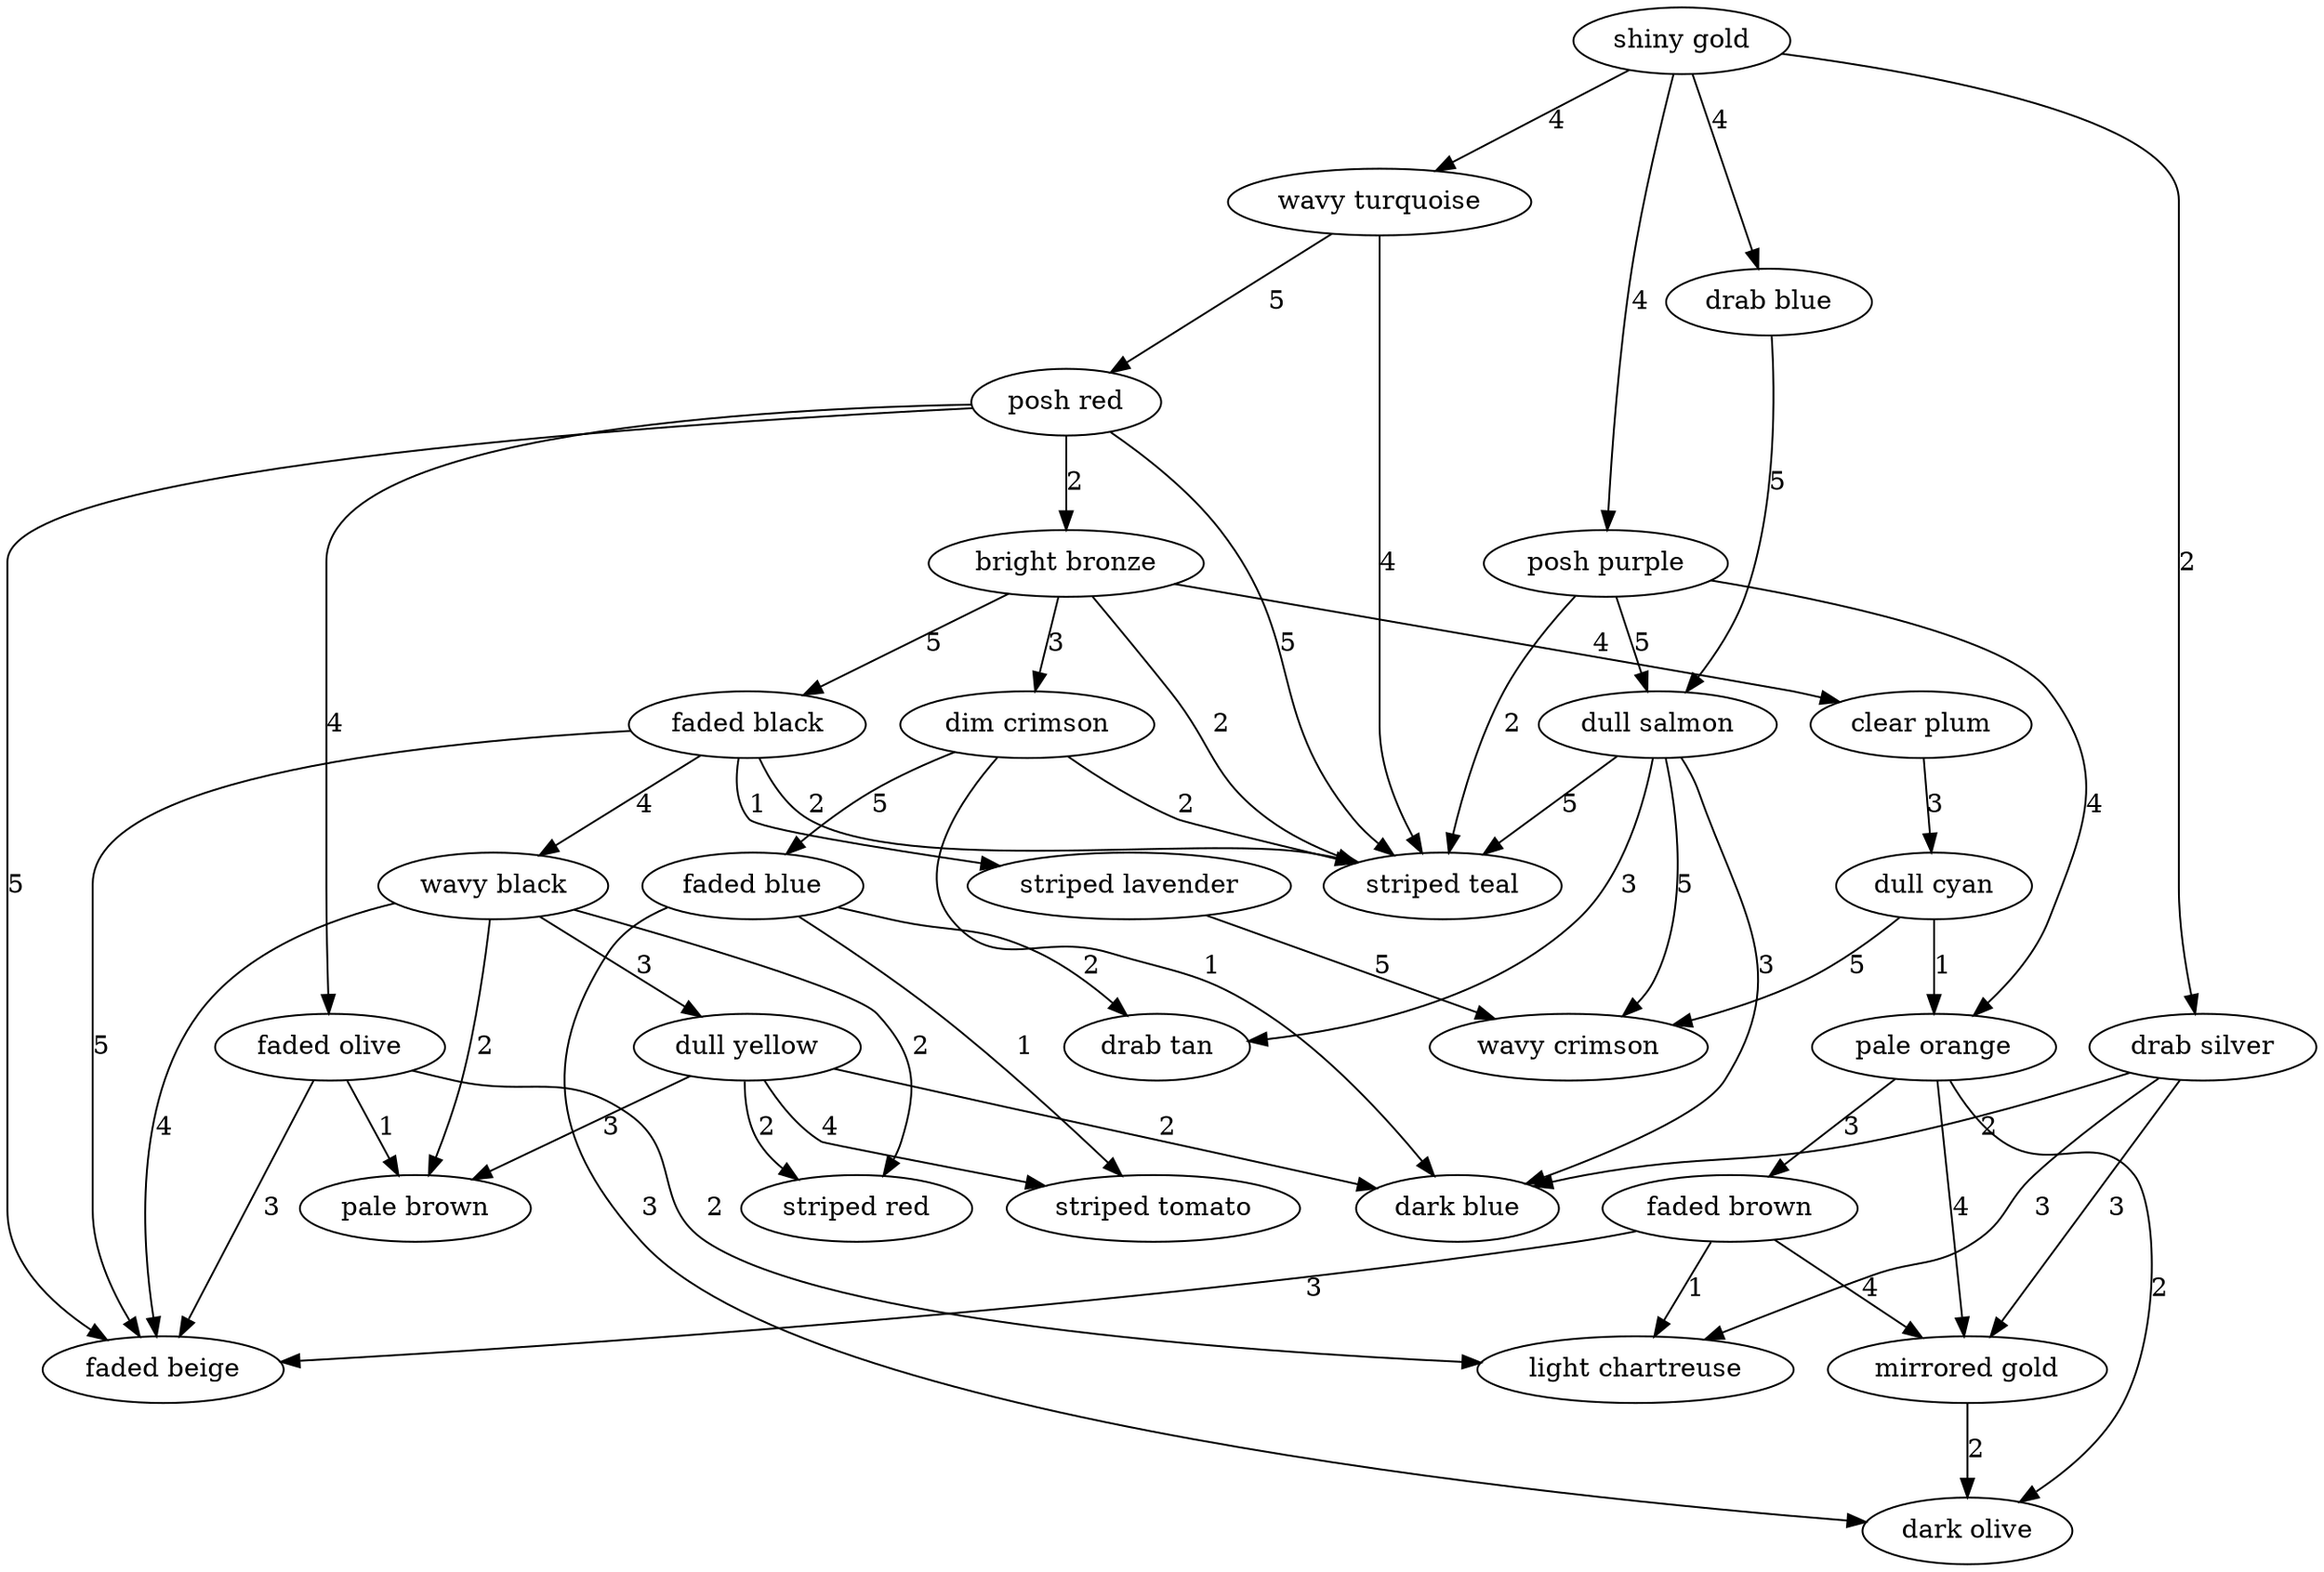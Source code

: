 digraph G {
	node0 [label="dim crimson"];
	node1 [label="dull yellow"];
	node2 [label="striped lavender"];
	node3 [label="posh purple"];
	node4 [label="drab silver"];
	node5 [label="posh red"];
	node6 [label="striped tomato"];
	node7 [label="wavy black"];
	node8 [label="drab tan"];
	node9 [label="dull salmon"];
	node10 [label="faded blue"];
	node11 [label="bright bronze"];
	node12 [label="dull cyan"];
	node13 [label="wavy crimson"];
	node14 [label="clear plum"];
	node15 [label="striped teal"];
	node16 [label="faded brown"];
	node17 [label="faded olive"];
	node18 [label="wavy turquoise"];
	node19 [label="pale orange"];
	node20 [label="faded beige"];
	node21 [label="pale brown"];
	node22 [label="light chartreuse"];
	node23 [label="faded black"];
	node24 [label="drab blue"];
	node25 [label="shiny gold"];
	node26 [label="striped red"];
	node27 [label="dark blue"];
	node28 [label="mirrored gold"];
	node29 [label="dark olive"];
	subgraph U {
		edge [dir=none];
	}
	subgraph D {
		node0 -> node27 [label="1"];
		node0 -> node15 [label="2"];
		node0 -> node10 [label="5"];
		node1 -> node6 [label="4"];
		node1 -> node27 [label="2"];
		node1 -> node26 [label="2"];
		node1 -> node21 [label="3"];
		node2 -> node13 [label="5"];
		node3 -> node9 [label="5"];
		node3 -> node15 [label="2"];
		node3 -> node19 [label="4"];
		node4 -> node27 [label="2"];
		node4 -> node28 [label="3"];
		node4 -> node22 [label="3"];
		node5 -> node20 [label="5"];
		node5 -> node11 [label="2"];
		node5 -> node15 [label="5"];
		node5 -> node17 [label="4"];
		node7 -> node20 [label="4"];
		node7 -> node26 [label="2"];
		node7 -> node1 [label="3"];
		node7 -> node21 [label="2"];
		node9 -> node27 [label="3"];
		node9 -> node8 [label="3"];
		node9 -> node13 [label="5"];
		node9 -> node15 [label="5"];
		node10 -> node6 [label="1"];
		node10 -> node8 [label="2"];
		node10 -> node29 [label="3"];
		node11 -> node23 [label="5"];
		node11 -> node14 [label="4"];
		node11 -> node0 [label="3"];
		node11 -> node15 [label="2"];
		node12 -> node13 [label="5"];
		node12 -> node19 [label="1"];
		node14 -> node12 [label="3"];
		node16 -> node20 [label="3"];
		node16 -> node28 [label="4"];
		node16 -> node22 [label="1"];
		node17 -> node20 [label="3"];
		node17 -> node22 [label="2"];
		node17 -> node21 [label="1"];
		node18 -> node15 [label="4"];
		node18 -> node5 [label="5"];
		node19 -> node16 [label="3"];
		node19 -> node28 [label="4"];
		node19 -> node29 [label="2"];
		node23 -> node20 [label="5"];
		node23 -> node2 [label="1"];
		node23 -> node7 [label="4"];
		node23 -> node15 [label="2"];
		node24 -> node9 [label="5"];
		node25 -> node4 [label="2"];
		node25 -> node18 [label="4"];
		node25 -> node24 [label="4"];
		node25 -> node3 [label="4"];
		node28 -> node29 [label="2"];
	}
}
